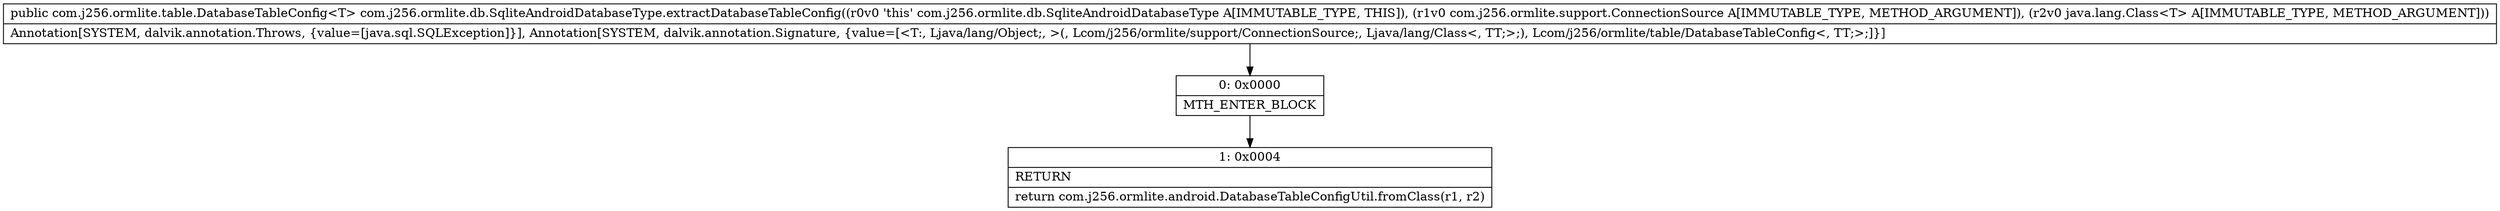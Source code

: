digraph "CFG forcom.j256.ormlite.db.SqliteAndroidDatabaseType.extractDatabaseTableConfig(Lcom\/j256\/ormlite\/support\/ConnectionSource;Ljava\/lang\/Class;)Lcom\/j256\/ormlite\/table\/DatabaseTableConfig;" {
Node_0 [shape=record,label="{0\:\ 0x0000|MTH_ENTER_BLOCK\l}"];
Node_1 [shape=record,label="{1\:\ 0x0004|RETURN\l|return com.j256.ormlite.android.DatabaseTableConfigUtil.fromClass(r1, r2)\l}"];
MethodNode[shape=record,label="{public com.j256.ormlite.table.DatabaseTableConfig\<T\> com.j256.ormlite.db.SqliteAndroidDatabaseType.extractDatabaseTableConfig((r0v0 'this' com.j256.ormlite.db.SqliteAndroidDatabaseType A[IMMUTABLE_TYPE, THIS]), (r1v0 com.j256.ormlite.support.ConnectionSource A[IMMUTABLE_TYPE, METHOD_ARGUMENT]), (r2v0 java.lang.Class\<T\> A[IMMUTABLE_TYPE, METHOD_ARGUMENT]))  | Annotation[SYSTEM, dalvik.annotation.Throws, \{value=[java.sql.SQLException]\}], Annotation[SYSTEM, dalvik.annotation.Signature, \{value=[\<T:, Ljava\/lang\/Object;, \>(, Lcom\/j256\/ormlite\/support\/ConnectionSource;, Ljava\/lang\/Class\<, TT;\>;), Lcom\/j256\/ormlite\/table\/DatabaseTableConfig\<, TT;\>;]\}]\l}"];
MethodNode -> Node_0;
Node_0 -> Node_1;
}

